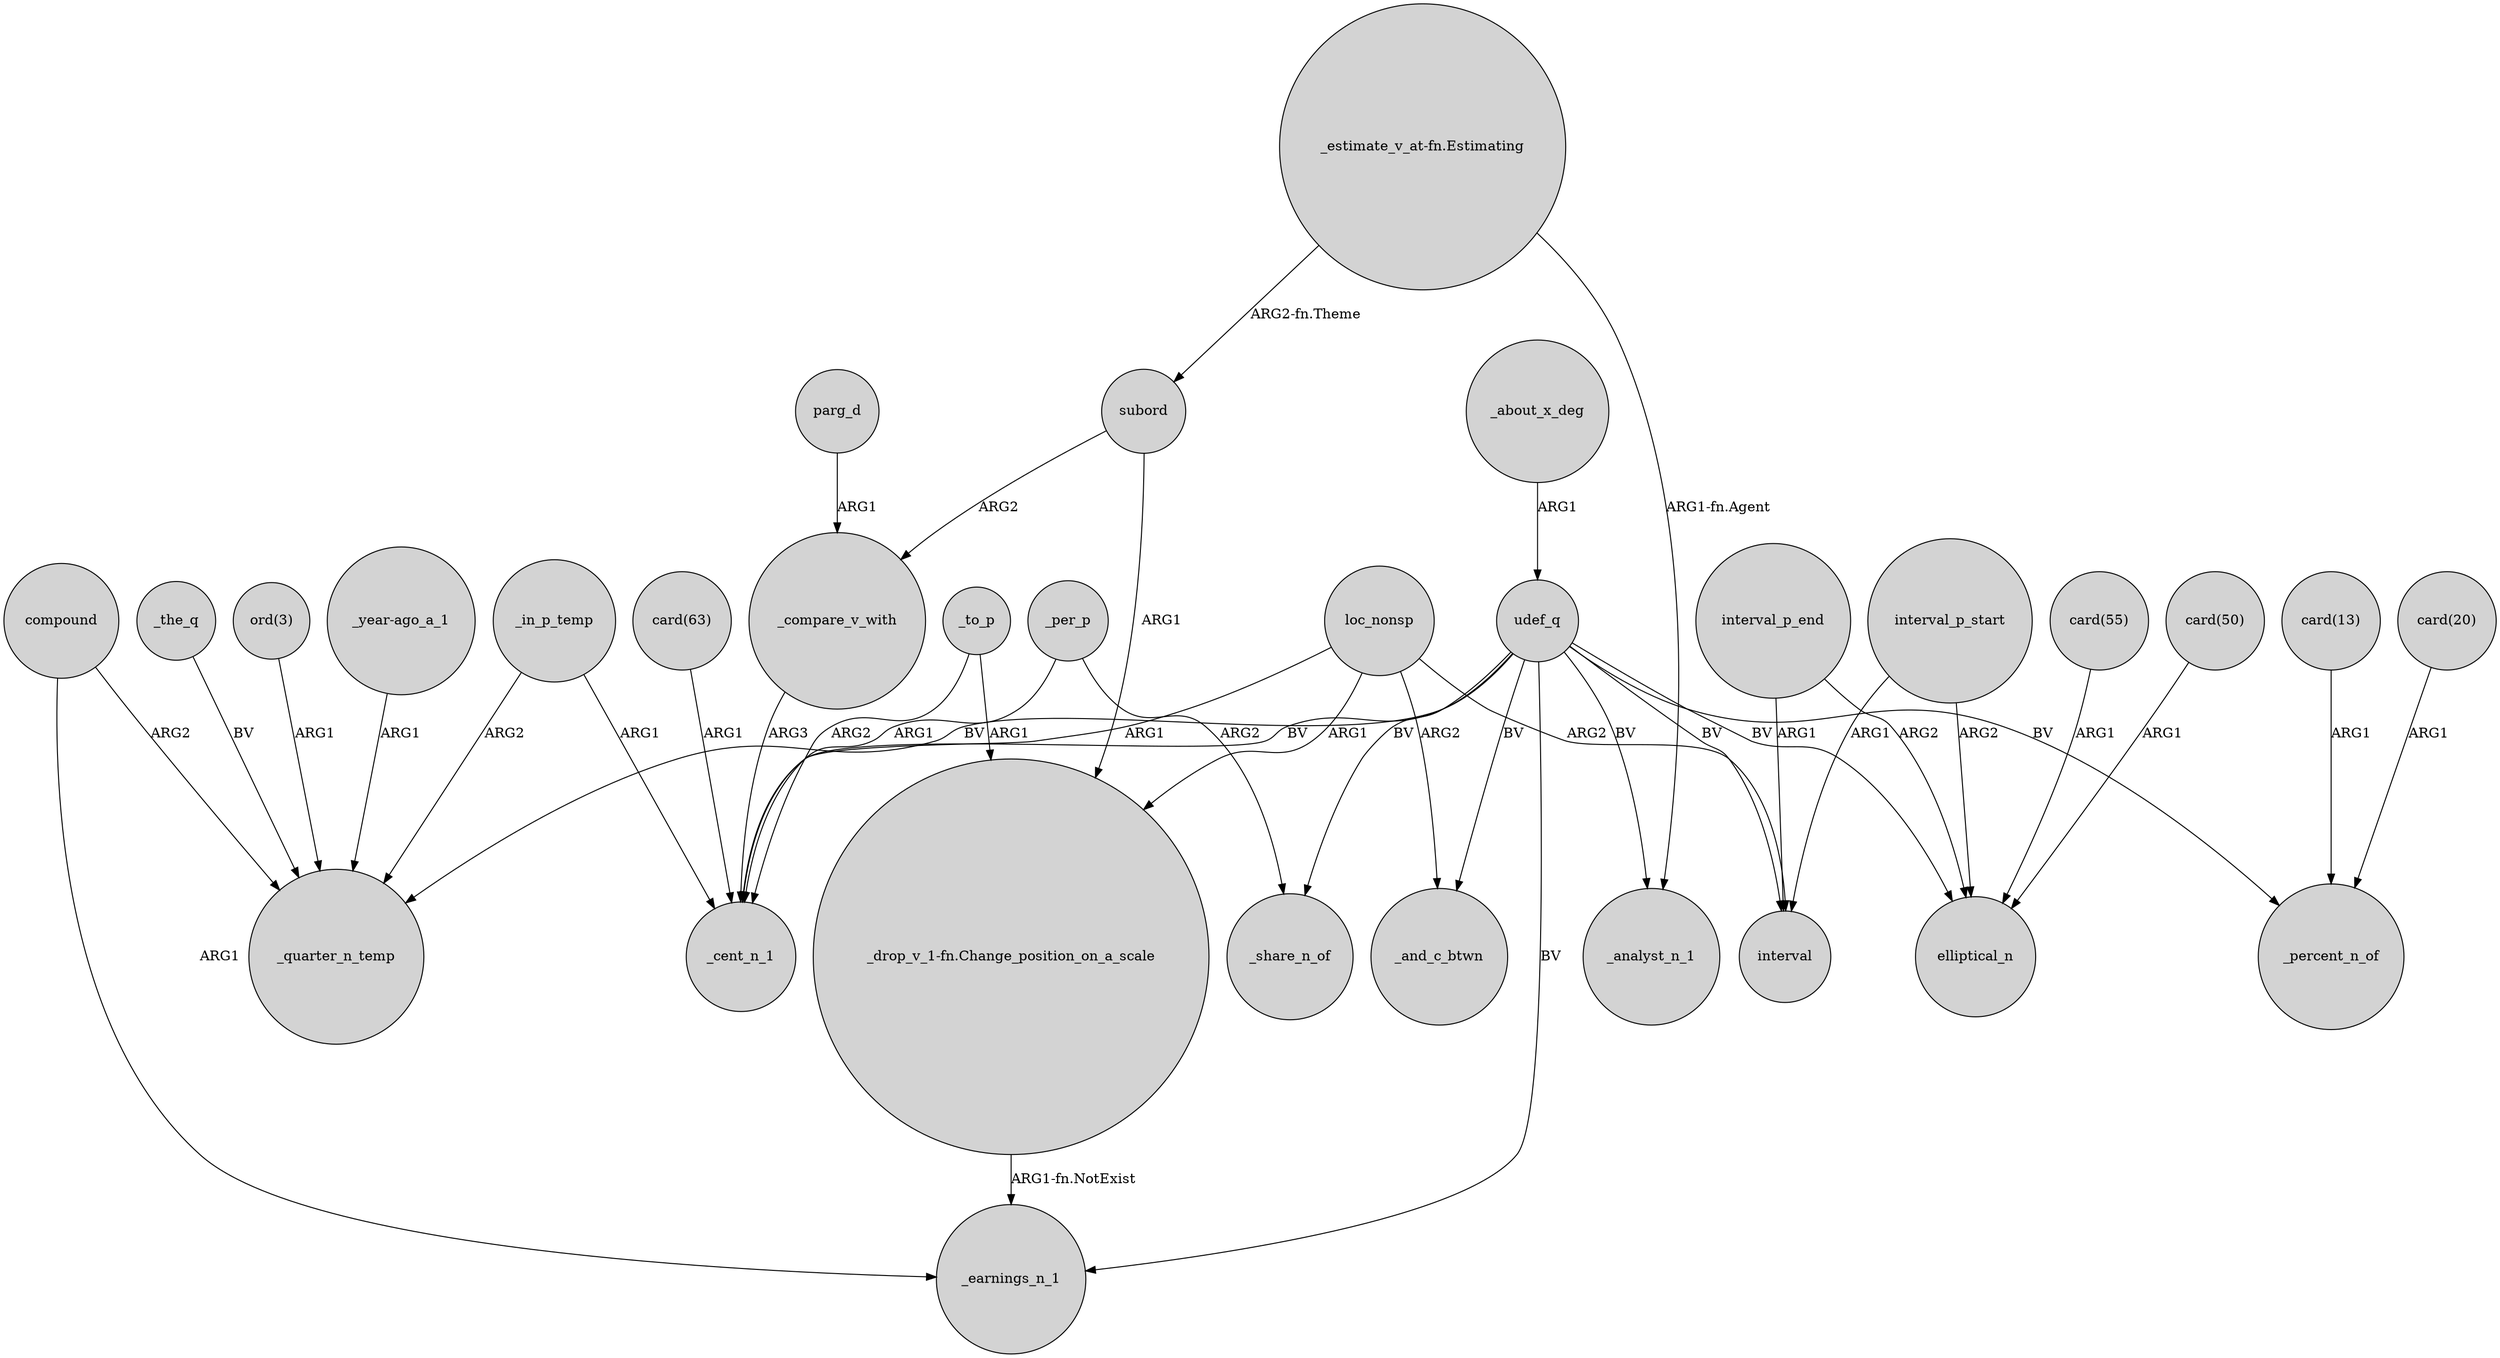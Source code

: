 digraph {
	node [shape=circle style=filled]
	_per_p -> _share_n_of [label=ARG2]
	compound -> _quarter_n_temp [label=ARG2]
	loc_nonsp -> interval [label=ARG2]
	"_estimate_v_at-fn.Estimating" -> _analyst_n_1 [label="ARG1-fn.Agent"]
	udef_q -> elliptical_n [label=BV]
	"card(55)" -> elliptical_n [label=ARG1]
	_compare_v_with -> _cent_n_1 [label=ARG3]
	udef_q -> _earnings_n_1 [label=BV]
	_the_q -> _quarter_n_temp [label=BV]
	interval_p_end -> elliptical_n [label=ARG2]
	compound -> _earnings_n_1 [label=ARG1]
	parg_d -> _compare_v_with [label=ARG1]
	interval_p_start -> elliptical_n [label=ARG2]
	_about_x_deg -> udef_q [label=ARG1]
	loc_nonsp -> "_drop_v_1-fn.Change_position_on_a_scale" [label=ARG1]
	udef_q -> _cent_n_1 [label=BV]
	_in_p_temp -> _quarter_n_temp [label=ARG2]
	"_estimate_v_at-fn.Estimating" -> subord [label="ARG2-fn.Theme"]
	_per_p -> _cent_n_1 [label=ARG1]
	_in_p_temp -> _cent_n_1 [label=ARG1]
	"ord(3)" -> _quarter_n_temp [label=ARG1]
	interval_p_start -> interval [label=ARG1]
	_to_p -> "_drop_v_1-fn.Change_position_on_a_scale" [label=ARG1]
	_to_p -> _cent_n_1 [label=ARG2]
	subord -> "_drop_v_1-fn.Change_position_on_a_scale" [label=ARG1]
	"_year-ago_a_1" -> _quarter_n_temp [label=ARG1]
	"card(50)" -> elliptical_n [label=ARG1]
	udef_q -> _share_n_of [label=BV]
	"_drop_v_1-fn.Change_position_on_a_scale" -> _earnings_n_1 [label="ARG1-fn.NotExist"]
	loc_nonsp -> _cent_n_1 [label=ARG1]
	interval_p_end -> interval [label=ARG1]
	subord -> _compare_v_with [label=ARG2]
	"card(13)" -> _percent_n_of [label=ARG1]
	udef_q -> _percent_n_of [label=BV]
	udef_q -> _quarter_n_temp [label=BV]
	udef_q -> _and_c_btwn [label=BV]
	loc_nonsp -> _and_c_btwn [label=ARG2]
	"card(63)" -> _cent_n_1 [label=ARG1]
	udef_q -> _analyst_n_1 [label=BV]
	udef_q -> interval [label=BV]
	"card(20)" -> _percent_n_of [label=ARG1]
}
